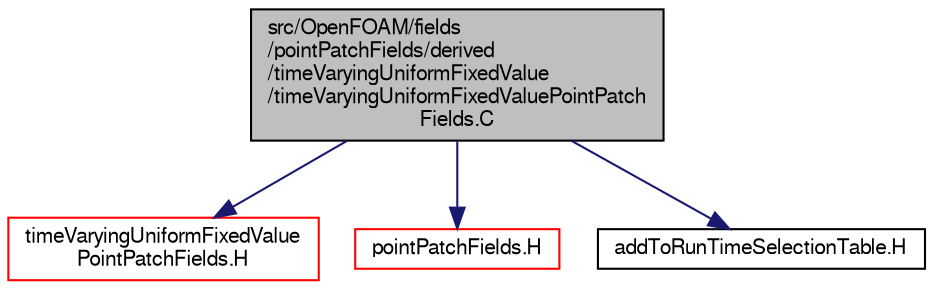 digraph "src/OpenFOAM/fields/pointPatchFields/derived/timeVaryingUniformFixedValue/timeVaryingUniformFixedValuePointPatchFields.C"
{
  bgcolor="transparent";
  edge [fontname="FreeSans",fontsize="10",labelfontname="FreeSans",labelfontsize="10"];
  node [fontname="FreeSans",fontsize="10",shape=record];
  Node0 [label="src/OpenFOAM/fields\l/pointPatchFields/derived\l/timeVaryingUniformFixedValue\l/timeVaryingUniformFixedValuePointPatch\lFields.C",height=0.2,width=0.4,color="black", fillcolor="grey75", style="filled", fontcolor="black"];
  Node0 -> Node1 [color="midnightblue",fontsize="10",style="solid",fontname="FreeSans"];
  Node1 [label="timeVaryingUniformFixedValue\lPointPatchFields.H",height=0.2,width=0.4,color="red",URL="$a10121.html"];
  Node0 -> Node162 [color="midnightblue",fontsize="10",style="solid",fontname="FreeSans"];
  Node162 [label="pointPatchFields.H",height=0.2,width=0.4,color="red",URL="$a10166.html"];
  Node0 -> Node164 [color="midnightblue",fontsize="10",style="solid",fontname="FreeSans"];
  Node164 [label="addToRunTimeSelectionTable.H",height=0.2,width=0.4,color="black",URL="$a09263.html",tooltip="Macros for easy insertion into run-time selection tables. "];
}
